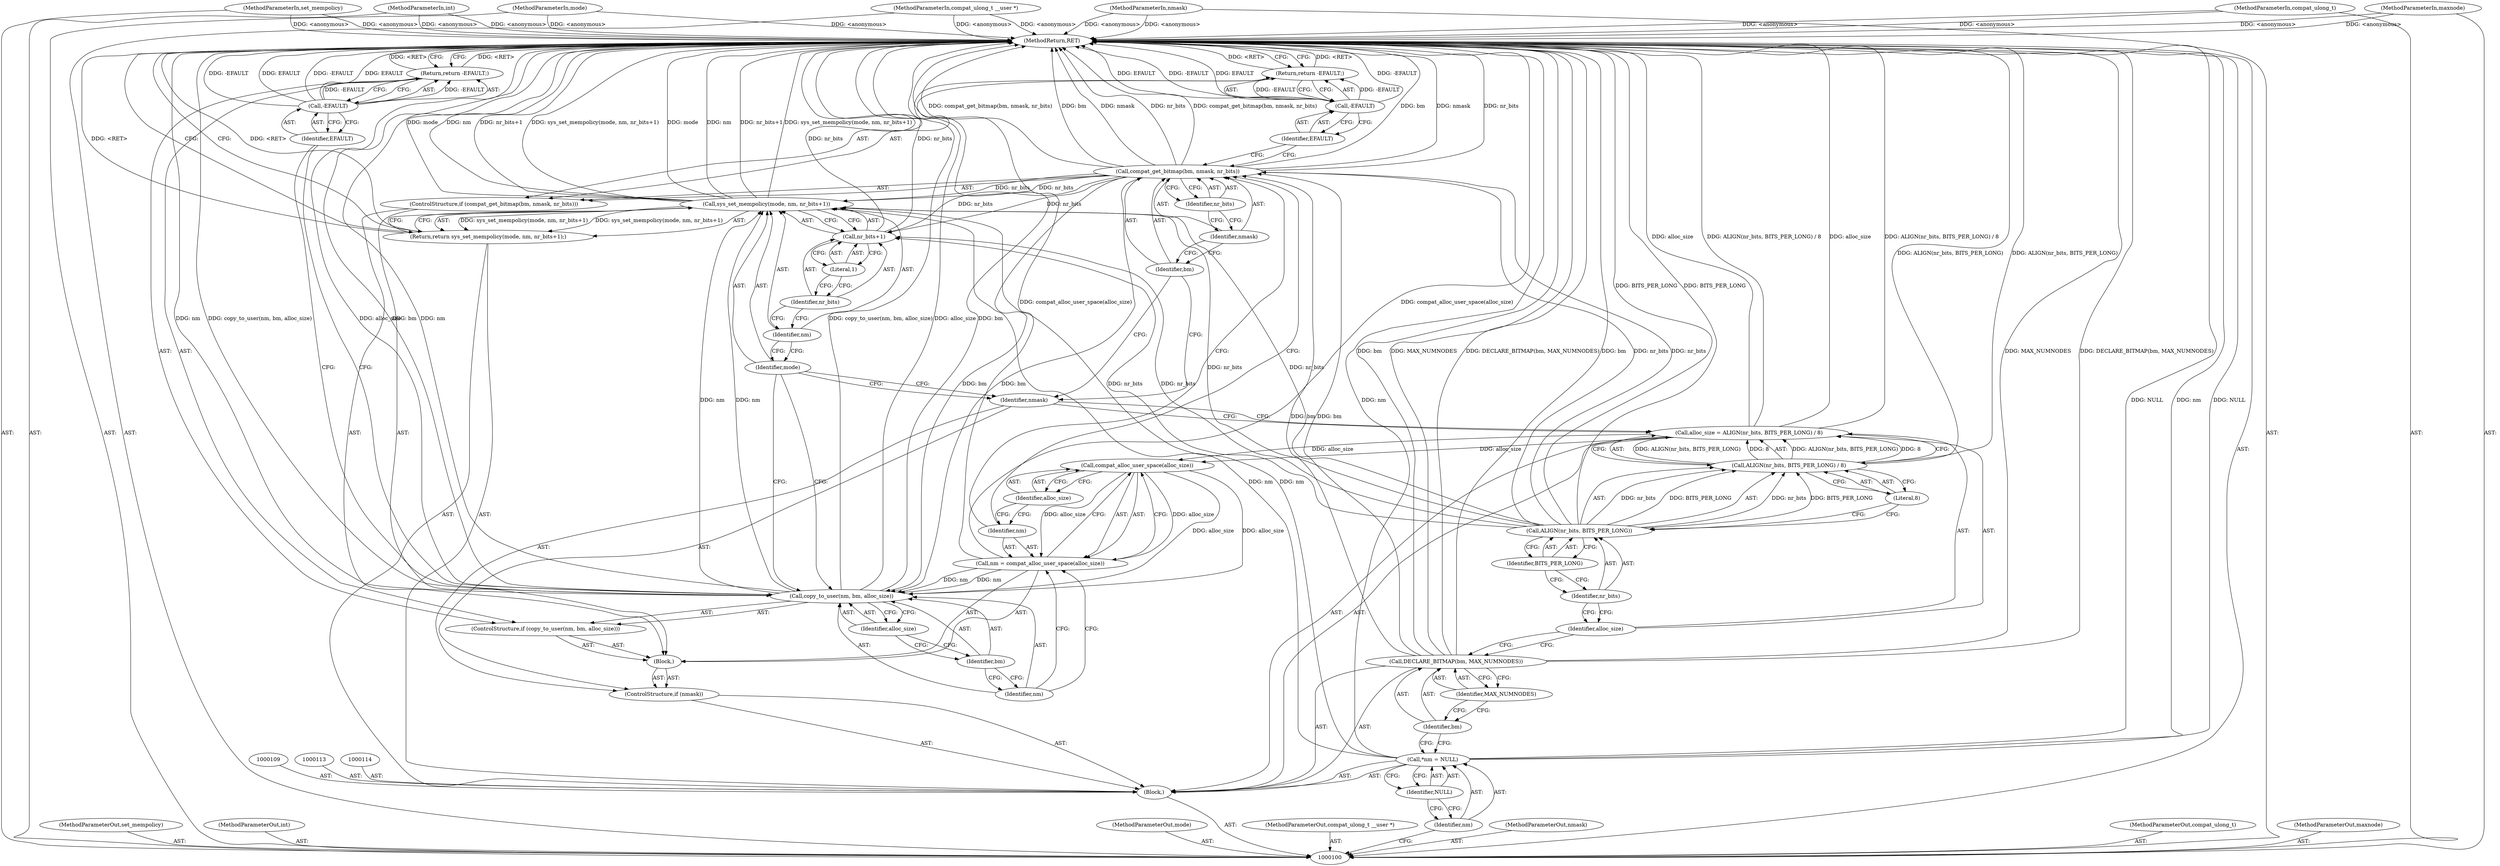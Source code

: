 digraph "0_linux_cf01fb9985e8deb25ccf0ea54d916b8871ae0e62" {
"1000155" [label="(MethodReturn,RET)"];
"1000101" [label="(MethodParameterIn,set_mempolicy)"];
"1000219" [label="(MethodParameterOut,set_mempolicy)"];
"1000102" [label="(MethodParameterIn,int)"];
"1000220" [label="(MethodParameterOut,int)"];
"1000103" [label="(MethodParameterIn,mode)"];
"1000221" [label="(MethodParameterOut,mode)"];
"1000104" [label="(MethodParameterIn,compat_ulong_t __user *)"];
"1000222" [label="(MethodParameterOut,compat_ulong_t __user *)"];
"1000105" [label="(MethodParameterIn,nmask)"];
"1000223" [label="(MethodParameterOut,nmask)"];
"1000127" [label="(Block,)"];
"1000125" [label="(ControlStructure,if (nmask))"];
"1000126" [label="(Identifier,nmask)"];
"1000128" [label="(ControlStructure,if (compat_get_bitmap(bm, nmask, nr_bits)))"];
"1000130" [label="(Identifier,bm)"];
"1000131" [label="(Identifier,nmask)"];
"1000132" [label="(Identifier,nr_bits)"];
"1000129" [label="(Call,compat_get_bitmap(bm, nmask, nr_bits))"];
"1000134" [label="(Call,-EFAULT)"];
"1000135" [label="(Identifier,EFAULT)"];
"1000133" [label="(Return,return -EFAULT;)"];
"1000136" [label="(Call,nm = compat_alloc_user_space(alloc_size))"];
"1000137" [label="(Identifier,nm)"];
"1000139" [label="(Identifier,alloc_size)"];
"1000138" [label="(Call,compat_alloc_user_space(alloc_size))"];
"1000142" [label="(Identifier,nm)"];
"1000140" [label="(ControlStructure,if (copy_to_user(nm, bm, alloc_size)))"];
"1000143" [label="(Identifier,bm)"];
"1000144" [label="(Identifier,alloc_size)"];
"1000141" [label="(Call,copy_to_user(nm, bm, alloc_size))"];
"1000146" [label="(Call,-EFAULT)"];
"1000147" [label="(Identifier,EFAULT)"];
"1000145" [label="(Return,return -EFAULT;)"];
"1000148" [label="(Return,return sys_set_mempolicy(mode, nm, nr_bits+1);)"];
"1000150" [label="(Identifier,mode)"];
"1000151" [label="(Identifier,nm)"];
"1000152" [label="(Call,nr_bits+1)"];
"1000153" [label="(Identifier,nr_bits)"];
"1000154" [label="(Literal,1)"];
"1000149" [label="(Call,sys_set_mempolicy(mode, nm, nr_bits+1))"];
"1000106" [label="(MethodParameterIn,compat_ulong_t)"];
"1000224" [label="(MethodParameterOut,compat_ulong_t)"];
"1000107" [label="(MethodParameterIn,maxnode)"];
"1000225" [label="(MethodParameterOut,maxnode)"];
"1000108" [label="(Block,)"];
"1000110" [label="(Call,*nm = NULL)"];
"1000111" [label="(Identifier,nm)"];
"1000112" [label="(Identifier,NULL)"];
"1000116" [label="(Identifier,bm)"];
"1000115" [label="(Call,DECLARE_BITMAP(bm, MAX_NUMNODES))"];
"1000117" [label="(Identifier,MAX_NUMNODES)"];
"1000120" [label="(Call,ALIGN(nr_bits, BITS_PER_LONG) / 8)"];
"1000121" [label="(Call,ALIGN(nr_bits, BITS_PER_LONG))"];
"1000118" [label="(Call,alloc_size = ALIGN(nr_bits, BITS_PER_LONG) / 8)"];
"1000119" [label="(Identifier,alloc_size)"];
"1000122" [label="(Identifier,nr_bits)"];
"1000123" [label="(Identifier,BITS_PER_LONG)"];
"1000124" [label="(Literal,8)"];
"1000155" -> "1000100"  [label="AST: "];
"1000155" -> "1000133"  [label="CFG: "];
"1000155" -> "1000145"  [label="CFG: "];
"1000155" -> "1000148"  [label="CFG: "];
"1000145" -> "1000155"  [label="DDG: <RET>"];
"1000133" -> "1000155"  [label="DDG: <RET>"];
"1000148" -> "1000155"  [label="DDG: <RET>"];
"1000115" -> "1000155"  [label="DDG: MAX_NUMNODES"];
"1000115" -> "1000155"  [label="DDG: DECLARE_BITMAP(bm, MAX_NUMNODES)"];
"1000115" -> "1000155"  [label="DDG: bm"];
"1000129" -> "1000155"  [label="DDG: bm"];
"1000129" -> "1000155"  [label="DDG: nmask"];
"1000129" -> "1000155"  [label="DDG: nr_bits"];
"1000129" -> "1000155"  [label="DDG: compat_get_bitmap(bm, nmask, nr_bits)"];
"1000141" -> "1000155"  [label="DDG: nm"];
"1000141" -> "1000155"  [label="DDG: copy_to_user(nm, bm, alloc_size)"];
"1000141" -> "1000155"  [label="DDG: alloc_size"];
"1000141" -> "1000155"  [label="DDG: bm"];
"1000104" -> "1000155"  [label="DDG: <anonymous>"];
"1000105" -> "1000155"  [label="DDG: <anonymous>"];
"1000149" -> "1000155"  [label="DDG: nr_bits+1"];
"1000149" -> "1000155"  [label="DDG: sys_set_mempolicy(mode, nm, nr_bits+1)"];
"1000149" -> "1000155"  [label="DDG: mode"];
"1000149" -> "1000155"  [label="DDG: nm"];
"1000152" -> "1000155"  [label="DDG: nr_bits"];
"1000136" -> "1000155"  [label="DDG: compat_alloc_user_space(alloc_size)"];
"1000118" -> "1000155"  [label="DDG: alloc_size"];
"1000118" -> "1000155"  [label="DDG: ALIGN(nr_bits, BITS_PER_LONG) / 8"];
"1000146" -> "1000155"  [label="DDG: -EFAULT"];
"1000146" -> "1000155"  [label="DDG: EFAULT"];
"1000106" -> "1000155"  [label="DDG: <anonymous>"];
"1000107" -> "1000155"  [label="DDG: <anonymous>"];
"1000121" -> "1000155"  [label="DDG: BITS_PER_LONG"];
"1000103" -> "1000155"  [label="DDG: <anonymous>"];
"1000134" -> "1000155"  [label="DDG: -EFAULT"];
"1000134" -> "1000155"  [label="DDG: EFAULT"];
"1000120" -> "1000155"  [label="DDG: ALIGN(nr_bits, BITS_PER_LONG)"];
"1000102" -> "1000155"  [label="DDG: <anonymous>"];
"1000110" -> "1000155"  [label="DDG: NULL"];
"1000110" -> "1000155"  [label="DDG: nm"];
"1000101" -> "1000155"  [label="DDG: <anonymous>"];
"1000101" -> "1000100"  [label="AST: "];
"1000101" -> "1000155"  [label="DDG: <anonymous>"];
"1000219" -> "1000100"  [label="AST: "];
"1000102" -> "1000100"  [label="AST: "];
"1000102" -> "1000155"  [label="DDG: <anonymous>"];
"1000220" -> "1000100"  [label="AST: "];
"1000103" -> "1000100"  [label="AST: "];
"1000103" -> "1000155"  [label="DDG: <anonymous>"];
"1000221" -> "1000100"  [label="AST: "];
"1000104" -> "1000100"  [label="AST: "];
"1000104" -> "1000155"  [label="DDG: <anonymous>"];
"1000222" -> "1000100"  [label="AST: "];
"1000105" -> "1000100"  [label="AST: "];
"1000105" -> "1000155"  [label="DDG: <anonymous>"];
"1000223" -> "1000100"  [label="AST: "];
"1000127" -> "1000125"  [label="AST: "];
"1000128" -> "1000127"  [label="AST: "];
"1000136" -> "1000127"  [label="AST: "];
"1000140" -> "1000127"  [label="AST: "];
"1000125" -> "1000108"  [label="AST: "];
"1000126" -> "1000125"  [label="AST: "];
"1000127" -> "1000125"  [label="AST: "];
"1000126" -> "1000125"  [label="AST: "];
"1000126" -> "1000118"  [label="CFG: "];
"1000130" -> "1000126"  [label="CFG: "];
"1000150" -> "1000126"  [label="CFG: "];
"1000128" -> "1000127"  [label="AST: "];
"1000129" -> "1000128"  [label="AST: "];
"1000133" -> "1000128"  [label="AST: "];
"1000130" -> "1000129"  [label="AST: "];
"1000130" -> "1000126"  [label="CFG: "];
"1000131" -> "1000130"  [label="CFG: "];
"1000131" -> "1000129"  [label="AST: "];
"1000131" -> "1000130"  [label="CFG: "];
"1000132" -> "1000131"  [label="CFG: "];
"1000132" -> "1000129"  [label="AST: "];
"1000132" -> "1000131"  [label="CFG: "];
"1000129" -> "1000132"  [label="CFG: "];
"1000129" -> "1000128"  [label="AST: "];
"1000129" -> "1000132"  [label="CFG: "];
"1000130" -> "1000129"  [label="AST: "];
"1000131" -> "1000129"  [label="AST: "];
"1000132" -> "1000129"  [label="AST: "];
"1000135" -> "1000129"  [label="CFG: "];
"1000137" -> "1000129"  [label="CFG: "];
"1000129" -> "1000155"  [label="DDG: bm"];
"1000129" -> "1000155"  [label="DDG: nmask"];
"1000129" -> "1000155"  [label="DDG: nr_bits"];
"1000129" -> "1000155"  [label="DDG: compat_get_bitmap(bm, nmask, nr_bits)"];
"1000115" -> "1000129"  [label="DDG: bm"];
"1000121" -> "1000129"  [label="DDG: nr_bits"];
"1000129" -> "1000141"  [label="DDG: bm"];
"1000129" -> "1000149"  [label="DDG: nr_bits"];
"1000129" -> "1000152"  [label="DDG: nr_bits"];
"1000134" -> "1000133"  [label="AST: "];
"1000134" -> "1000135"  [label="CFG: "];
"1000135" -> "1000134"  [label="AST: "];
"1000133" -> "1000134"  [label="CFG: "];
"1000134" -> "1000155"  [label="DDG: -EFAULT"];
"1000134" -> "1000155"  [label="DDG: EFAULT"];
"1000134" -> "1000133"  [label="DDG: -EFAULT"];
"1000135" -> "1000134"  [label="AST: "];
"1000135" -> "1000129"  [label="CFG: "];
"1000134" -> "1000135"  [label="CFG: "];
"1000133" -> "1000128"  [label="AST: "];
"1000133" -> "1000134"  [label="CFG: "];
"1000134" -> "1000133"  [label="AST: "];
"1000155" -> "1000133"  [label="CFG: "];
"1000133" -> "1000155"  [label="DDG: <RET>"];
"1000134" -> "1000133"  [label="DDG: -EFAULT"];
"1000136" -> "1000127"  [label="AST: "];
"1000136" -> "1000138"  [label="CFG: "];
"1000137" -> "1000136"  [label="AST: "];
"1000138" -> "1000136"  [label="AST: "];
"1000142" -> "1000136"  [label="CFG: "];
"1000136" -> "1000155"  [label="DDG: compat_alloc_user_space(alloc_size)"];
"1000138" -> "1000136"  [label="DDG: alloc_size"];
"1000136" -> "1000141"  [label="DDG: nm"];
"1000137" -> "1000136"  [label="AST: "];
"1000137" -> "1000129"  [label="CFG: "];
"1000139" -> "1000137"  [label="CFG: "];
"1000139" -> "1000138"  [label="AST: "];
"1000139" -> "1000137"  [label="CFG: "];
"1000138" -> "1000139"  [label="CFG: "];
"1000138" -> "1000136"  [label="AST: "];
"1000138" -> "1000139"  [label="CFG: "];
"1000139" -> "1000138"  [label="AST: "];
"1000136" -> "1000138"  [label="CFG: "];
"1000138" -> "1000136"  [label="DDG: alloc_size"];
"1000118" -> "1000138"  [label="DDG: alloc_size"];
"1000138" -> "1000141"  [label="DDG: alloc_size"];
"1000142" -> "1000141"  [label="AST: "];
"1000142" -> "1000136"  [label="CFG: "];
"1000143" -> "1000142"  [label="CFG: "];
"1000140" -> "1000127"  [label="AST: "];
"1000141" -> "1000140"  [label="AST: "];
"1000145" -> "1000140"  [label="AST: "];
"1000143" -> "1000141"  [label="AST: "];
"1000143" -> "1000142"  [label="CFG: "];
"1000144" -> "1000143"  [label="CFG: "];
"1000144" -> "1000141"  [label="AST: "];
"1000144" -> "1000143"  [label="CFG: "];
"1000141" -> "1000144"  [label="CFG: "];
"1000141" -> "1000140"  [label="AST: "];
"1000141" -> "1000144"  [label="CFG: "];
"1000142" -> "1000141"  [label="AST: "];
"1000143" -> "1000141"  [label="AST: "];
"1000144" -> "1000141"  [label="AST: "];
"1000147" -> "1000141"  [label="CFG: "];
"1000150" -> "1000141"  [label="CFG: "];
"1000141" -> "1000155"  [label="DDG: nm"];
"1000141" -> "1000155"  [label="DDG: copy_to_user(nm, bm, alloc_size)"];
"1000141" -> "1000155"  [label="DDG: alloc_size"];
"1000141" -> "1000155"  [label="DDG: bm"];
"1000136" -> "1000141"  [label="DDG: nm"];
"1000129" -> "1000141"  [label="DDG: bm"];
"1000138" -> "1000141"  [label="DDG: alloc_size"];
"1000141" -> "1000149"  [label="DDG: nm"];
"1000146" -> "1000145"  [label="AST: "];
"1000146" -> "1000147"  [label="CFG: "];
"1000147" -> "1000146"  [label="AST: "];
"1000145" -> "1000146"  [label="CFG: "];
"1000146" -> "1000155"  [label="DDG: -EFAULT"];
"1000146" -> "1000155"  [label="DDG: EFAULT"];
"1000146" -> "1000145"  [label="DDG: -EFAULT"];
"1000147" -> "1000146"  [label="AST: "];
"1000147" -> "1000141"  [label="CFG: "];
"1000146" -> "1000147"  [label="CFG: "];
"1000145" -> "1000140"  [label="AST: "];
"1000145" -> "1000146"  [label="CFG: "];
"1000146" -> "1000145"  [label="AST: "];
"1000155" -> "1000145"  [label="CFG: "];
"1000145" -> "1000155"  [label="DDG: <RET>"];
"1000146" -> "1000145"  [label="DDG: -EFAULT"];
"1000148" -> "1000108"  [label="AST: "];
"1000148" -> "1000149"  [label="CFG: "];
"1000149" -> "1000148"  [label="AST: "];
"1000155" -> "1000148"  [label="CFG: "];
"1000148" -> "1000155"  [label="DDG: <RET>"];
"1000149" -> "1000148"  [label="DDG: sys_set_mempolicy(mode, nm, nr_bits+1)"];
"1000150" -> "1000149"  [label="AST: "];
"1000150" -> "1000141"  [label="CFG: "];
"1000150" -> "1000126"  [label="CFG: "];
"1000151" -> "1000150"  [label="CFG: "];
"1000151" -> "1000149"  [label="AST: "];
"1000151" -> "1000150"  [label="CFG: "];
"1000153" -> "1000151"  [label="CFG: "];
"1000152" -> "1000149"  [label="AST: "];
"1000152" -> "1000154"  [label="CFG: "];
"1000153" -> "1000152"  [label="AST: "];
"1000154" -> "1000152"  [label="AST: "];
"1000149" -> "1000152"  [label="CFG: "];
"1000152" -> "1000155"  [label="DDG: nr_bits"];
"1000129" -> "1000152"  [label="DDG: nr_bits"];
"1000121" -> "1000152"  [label="DDG: nr_bits"];
"1000153" -> "1000152"  [label="AST: "];
"1000153" -> "1000151"  [label="CFG: "];
"1000154" -> "1000153"  [label="CFG: "];
"1000154" -> "1000152"  [label="AST: "];
"1000154" -> "1000153"  [label="CFG: "];
"1000152" -> "1000154"  [label="CFG: "];
"1000149" -> "1000148"  [label="AST: "];
"1000149" -> "1000152"  [label="CFG: "];
"1000150" -> "1000149"  [label="AST: "];
"1000151" -> "1000149"  [label="AST: "];
"1000152" -> "1000149"  [label="AST: "];
"1000148" -> "1000149"  [label="CFG: "];
"1000149" -> "1000155"  [label="DDG: nr_bits+1"];
"1000149" -> "1000155"  [label="DDG: sys_set_mempolicy(mode, nm, nr_bits+1)"];
"1000149" -> "1000155"  [label="DDG: mode"];
"1000149" -> "1000155"  [label="DDG: nm"];
"1000149" -> "1000148"  [label="DDG: sys_set_mempolicy(mode, nm, nr_bits+1)"];
"1000141" -> "1000149"  [label="DDG: nm"];
"1000110" -> "1000149"  [label="DDG: nm"];
"1000129" -> "1000149"  [label="DDG: nr_bits"];
"1000121" -> "1000149"  [label="DDG: nr_bits"];
"1000106" -> "1000100"  [label="AST: "];
"1000106" -> "1000155"  [label="DDG: <anonymous>"];
"1000224" -> "1000100"  [label="AST: "];
"1000107" -> "1000100"  [label="AST: "];
"1000107" -> "1000155"  [label="DDG: <anonymous>"];
"1000225" -> "1000100"  [label="AST: "];
"1000108" -> "1000100"  [label="AST: "];
"1000109" -> "1000108"  [label="AST: "];
"1000110" -> "1000108"  [label="AST: "];
"1000113" -> "1000108"  [label="AST: "];
"1000114" -> "1000108"  [label="AST: "];
"1000115" -> "1000108"  [label="AST: "];
"1000118" -> "1000108"  [label="AST: "];
"1000125" -> "1000108"  [label="AST: "];
"1000148" -> "1000108"  [label="AST: "];
"1000110" -> "1000108"  [label="AST: "];
"1000110" -> "1000112"  [label="CFG: "];
"1000111" -> "1000110"  [label="AST: "];
"1000112" -> "1000110"  [label="AST: "];
"1000116" -> "1000110"  [label="CFG: "];
"1000110" -> "1000155"  [label="DDG: NULL"];
"1000110" -> "1000155"  [label="DDG: nm"];
"1000110" -> "1000149"  [label="DDG: nm"];
"1000111" -> "1000110"  [label="AST: "];
"1000111" -> "1000100"  [label="CFG: "];
"1000112" -> "1000111"  [label="CFG: "];
"1000112" -> "1000110"  [label="AST: "];
"1000112" -> "1000111"  [label="CFG: "];
"1000110" -> "1000112"  [label="CFG: "];
"1000116" -> "1000115"  [label="AST: "];
"1000116" -> "1000110"  [label="CFG: "];
"1000117" -> "1000116"  [label="CFG: "];
"1000115" -> "1000108"  [label="AST: "];
"1000115" -> "1000117"  [label="CFG: "];
"1000116" -> "1000115"  [label="AST: "];
"1000117" -> "1000115"  [label="AST: "];
"1000119" -> "1000115"  [label="CFG: "];
"1000115" -> "1000155"  [label="DDG: MAX_NUMNODES"];
"1000115" -> "1000155"  [label="DDG: DECLARE_BITMAP(bm, MAX_NUMNODES)"];
"1000115" -> "1000155"  [label="DDG: bm"];
"1000115" -> "1000129"  [label="DDG: bm"];
"1000117" -> "1000115"  [label="AST: "];
"1000117" -> "1000116"  [label="CFG: "];
"1000115" -> "1000117"  [label="CFG: "];
"1000120" -> "1000118"  [label="AST: "];
"1000120" -> "1000124"  [label="CFG: "];
"1000121" -> "1000120"  [label="AST: "];
"1000124" -> "1000120"  [label="AST: "];
"1000118" -> "1000120"  [label="CFG: "];
"1000120" -> "1000155"  [label="DDG: ALIGN(nr_bits, BITS_PER_LONG)"];
"1000120" -> "1000118"  [label="DDG: ALIGN(nr_bits, BITS_PER_LONG)"];
"1000120" -> "1000118"  [label="DDG: 8"];
"1000121" -> "1000120"  [label="DDG: nr_bits"];
"1000121" -> "1000120"  [label="DDG: BITS_PER_LONG"];
"1000121" -> "1000120"  [label="AST: "];
"1000121" -> "1000123"  [label="CFG: "];
"1000122" -> "1000121"  [label="AST: "];
"1000123" -> "1000121"  [label="AST: "];
"1000124" -> "1000121"  [label="CFG: "];
"1000121" -> "1000155"  [label="DDG: BITS_PER_LONG"];
"1000121" -> "1000120"  [label="DDG: nr_bits"];
"1000121" -> "1000120"  [label="DDG: BITS_PER_LONG"];
"1000121" -> "1000129"  [label="DDG: nr_bits"];
"1000121" -> "1000149"  [label="DDG: nr_bits"];
"1000121" -> "1000152"  [label="DDG: nr_bits"];
"1000118" -> "1000108"  [label="AST: "];
"1000118" -> "1000120"  [label="CFG: "];
"1000119" -> "1000118"  [label="AST: "];
"1000120" -> "1000118"  [label="AST: "];
"1000126" -> "1000118"  [label="CFG: "];
"1000118" -> "1000155"  [label="DDG: alloc_size"];
"1000118" -> "1000155"  [label="DDG: ALIGN(nr_bits, BITS_PER_LONG) / 8"];
"1000120" -> "1000118"  [label="DDG: ALIGN(nr_bits, BITS_PER_LONG)"];
"1000120" -> "1000118"  [label="DDG: 8"];
"1000118" -> "1000138"  [label="DDG: alloc_size"];
"1000119" -> "1000118"  [label="AST: "];
"1000119" -> "1000115"  [label="CFG: "];
"1000122" -> "1000119"  [label="CFG: "];
"1000122" -> "1000121"  [label="AST: "];
"1000122" -> "1000119"  [label="CFG: "];
"1000123" -> "1000122"  [label="CFG: "];
"1000123" -> "1000121"  [label="AST: "];
"1000123" -> "1000122"  [label="CFG: "];
"1000121" -> "1000123"  [label="CFG: "];
"1000124" -> "1000120"  [label="AST: "];
"1000124" -> "1000121"  [label="CFG: "];
"1000120" -> "1000124"  [label="CFG: "];
}

